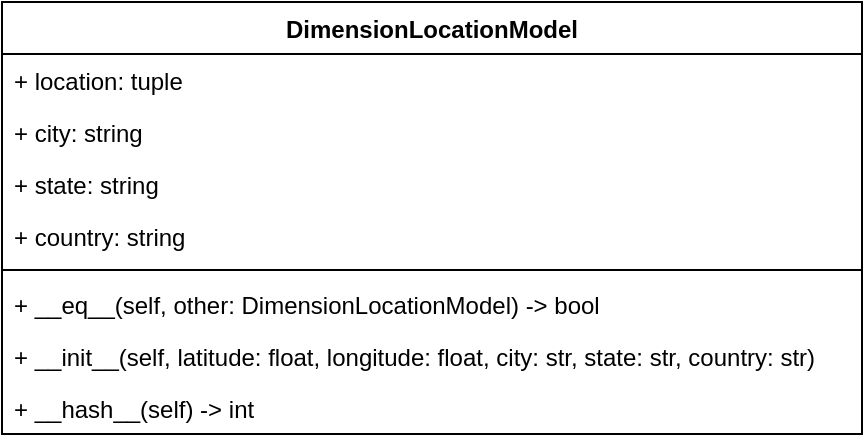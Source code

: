 <mxfile version="24.7.7">
  <diagram name="Pagina-1" id="H4iR1lQr6EfxL2fyWQSz">
    <mxGraphModel dx="1368" dy="754" grid="1" gridSize="10" guides="1" tooltips="1" connect="1" arrows="1" fold="1" page="1" pageScale="1" pageWidth="827" pageHeight="1169" math="0" shadow="0">
      <root>
        <mxCell id="0" />
        <mxCell id="1" parent="0" />
        <mxCell id="KCuKdNZBIX_xFC2Z7fLn-9" value="DimensionLocationModel" style="swimlane;fontStyle=1;childLayout=stackLayout;horizontal=1;startSize=26;horizontalStack=0;resizeParent=1;resizeParentMax=0;resizeLast=0;collapsible=1;marginBottom=0;" vertex="1" parent="1">
          <mxGeometry x="240" y="120" width="430" height="216" as="geometry" />
        </mxCell>
        <mxCell id="KCuKdNZBIX_xFC2Z7fLn-10" value="+ location: tuple         " style="text;strokeColor=none;fillColor=none;align=left;verticalAlign=top;spacingLeft=4;spacingRight=4;overflow=hidden;rotatable=0;points=[[0,0.5],[1,0.5]];portConstraint=eastwest;" vertex="1" parent="KCuKdNZBIX_xFC2Z7fLn-9">
          <mxGeometry y="26" width="430" height="26" as="geometry" />
        </mxCell>
        <mxCell id="KCuKdNZBIX_xFC2Z7fLn-11" value="+ city: string               " style="text;strokeColor=none;fillColor=none;align=left;verticalAlign=top;spacingLeft=4;spacingRight=4;overflow=hidden;rotatable=0;points=[[0,0.5],[1,0.5]];portConstraint=eastwest;" vertex="1" parent="KCuKdNZBIX_xFC2Z7fLn-9">
          <mxGeometry y="52" width="430" height="26" as="geometry" />
        </mxCell>
        <mxCell id="KCuKdNZBIX_xFC2Z7fLn-12" value="+ state: string              " style="text;strokeColor=none;fillColor=none;align=left;verticalAlign=top;spacingLeft=4;spacingRight=4;overflow=hidden;rotatable=0;points=[[0,0.5],[1,0.5]];portConstraint=eastwest;" vertex="1" parent="KCuKdNZBIX_xFC2Z7fLn-9">
          <mxGeometry y="78" width="430" height="26" as="geometry" />
        </mxCell>
        <mxCell id="KCuKdNZBIX_xFC2Z7fLn-13" value="+ country: string           " style="text;strokeColor=none;fillColor=none;align=left;verticalAlign=top;spacingLeft=4;spacingRight=4;overflow=hidden;rotatable=0;points=[[0,0.5],[1,0.5]];portConstraint=eastwest;" vertex="1" parent="KCuKdNZBIX_xFC2Z7fLn-9">
          <mxGeometry y="104" width="430" height="26" as="geometry" />
        </mxCell>
        <mxCell id="KCuKdNZBIX_xFC2Z7fLn-14" value="" style="line;strokeWidth=1;fillColor=none;align=left;verticalAlign=middle;spacingTop=-1;spacingLeft=3;spacingRight=3;rotatable=0;labelPosition=right;points=[];portConstraint=eastwest;" vertex="1" parent="KCuKdNZBIX_xFC2Z7fLn-9">
          <mxGeometry y="130" width="430" height="8" as="geometry" />
        </mxCell>
        <mxCell id="KCuKdNZBIX_xFC2Z7fLn-19" value="+ __eq__(self, other: DimensionLocationModel) -&amp;gt; bool" style="text;strokeColor=none;fillColor=none;align=left;verticalAlign=top;spacingLeft=4;spacingRight=4;overflow=hidden;rotatable=0;points=[[0,0.5],[1,0.5]];portConstraint=eastwest;whiteSpace=wrap;html=1;" vertex="1" parent="KCuKdNZBIX_xFC2Z7fLn-9">
          <mxGeometry y="138" width="430" height="26" as="geometry" />
        </mxCell>
        <mxCell id="KCuKdNZBIX_xFC2Z7fLn-15" value="+ __init__(self, latitude: float, longitude: float, city: str, state: str, country: str)" style="text;strokeColor=none;fillColor=none;align=left;verticalAlign=top;spacingLeft=4;spacingRight=4;overflow=hidden;rotatable=0;points=[[0,0.5],[1,0.5]];portConstraint=eastwest;" vertex="1" parent="KCuKdNZBIX_xFC2Z7fLn-9">
          <mxGeometry y="164" width="430" height="26" as="geometry" />
        </mxCell>
        <mxCell id="KCuKdNZBIX_xFC2Z7fLn-20" value="+&amp;nbsp;__hash__(self) -&amp;gt; int" style="text;strokeColor=none;fillColor=none;align=left;verticalAlign=top;spacingLeft=4;spacingRight=4;overflow=hidden;rotatable=0;points=[[0,0.5],[1,0.5]];portConstraint=eastwest;whiteSpace=wrap;html=1;" vertex="1" parent="KCuKdNZBIX_xFC2Z7fLn-9">
          <mxGeometry y="190" width="430" height="26" as="geometry" />
        </mxCell>
      </root>
    </mxGraphModel>
  </diagram>
</mxfile>

